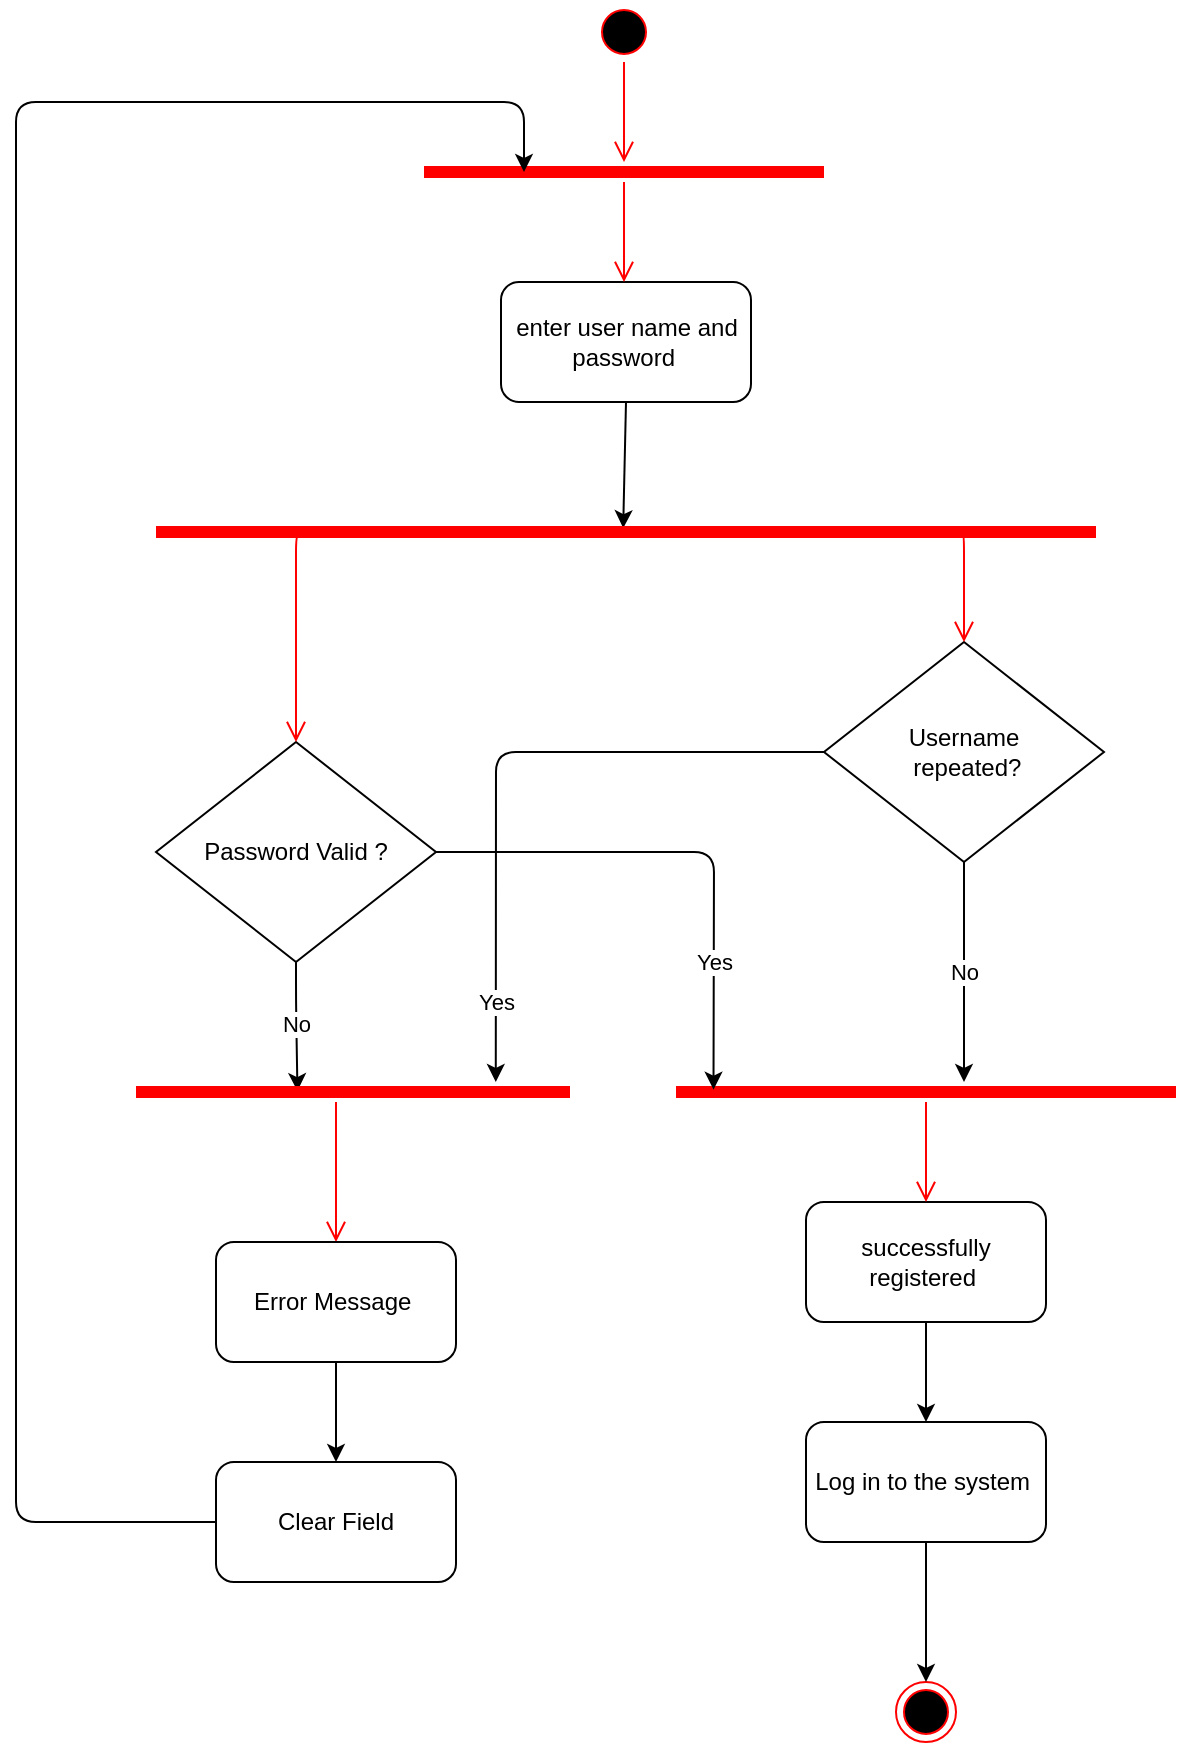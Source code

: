 <mxfile version="13.9.9" type="device"><diagram id="QMwD3RcpPJ7rpiHCDOo0" name="Page-1"><mxGraphModel dx="1126" dy="513" grid="1" gridSize="10" guides="1" tooltips="1" connect="1" arrows="1" fold="1" page="1" pageScale="1" pageWidth="850" pageHeight="1100" math="0" shadow="0"><root><mxCell id="0"/><mxCell id="1" parent="0"/><mxCell id="6z14z-k8URAKEIRkB4xy-21" value="enter user name and password&amp;nbsp;" style="rounded=1;whiteSpace=wrap;html=1;" parent="1" vertex="1"><mxGeometry x="272.5" y="150" width="125" height="60" as="geometry"/></mxCell><mxCell id="6z14z-k8URAKEIRkB4xy-22" value="Username &lt;br&gt;&amp;nbsp;repeated?" style="rhombus;whiteSpace=wrap;html=1;" parent="1" vertex="1"><mxGeometry x="434" y="330" width="140" height="110" as="geometry"/></mxCell><mxCell id="6z14z-k8URAKEIRkB4xy-23" value="" style="endArrow=classic;html=1;entryX=0.497;entryY=0.309;entryDx=0;entryDy=0;exitX=0.5;exitY=1;exitDx=0;exitDy=0;entryPerimeter=0;" parent="1" source="6z14z-k8URAKEIRkB4xy-21" target="Ki4qa7BaspJR9cn0PC4N-13" edge="1"><mxGeometry width="50" height="50" relative="1" as="geometry"><mxPoint x="330" y="220" as="sourcePoint"/><mxPoint x="320" y="240" as="targetPoint"/><Array as="points"/></mxGeometry></mxCell><mxCell id="6z14z-k8URAKEIRkB4xy-28" value="successfully registered&amp;nbsp;" style="rounded=1;whiteSpace=wrap;html=1;" parent="1" vertex="1"><mxGeometry x="425" y="610" width="120" height="60" as="geometry"/></mxCell><mxCell id="6z14z-k8URAKEIRkB4xy-29" value="No" style="endArrow=classic;html=1;exitX=0.5;exitY=1;exitDx=0;exitDy=0;entryX=0.576;entryY=0;entryDx=0;entryDy=0;entryPerimeter=0;" parent="1" source="6z14z-k8URAKEIRkB4xy-22" target="Ki4qa7BaspJR9cn0PC4N-10" edge="1"><mxGeometry width="50" height="50" relative="1" as="geometry"><mxPoint x="290" y="440" as="sourcePoint"/><mxPoint x="530" y="573" as="targetPoint"/><Array as="points"/></mxGeometry></mxCell><mxCell id="6z14z-k8URAKEIRkB4xy-30" value="Log in to the system&amp;nbsp;" style="rounded=1;whiteSpace=wrap;html=1;" parent="1" vertex="1"><mxGeometry x="425" y="720" width="120" height="60" as="geometry"/></mxCell><mxCell id="6z14z-k8URAKEIRkB4xy-31" value="" style="endArrow=classic;html=1;exitX=0.5;exitY=1;exitDx=0;exitDy=0;entryX=0.5;entryY=0;entryDx=0;entryDy=0;" parent="1" source="6z14z-k8URAKEIRkB4xy-28" target="6z14z-k8URAKEIRkB4xy-30" edge="1"><mxGeometry width="50" height="50" relative="1" as="geometry"><mxPoint x="275" y="575" as="sourcePoint"/><mxPoint x="325" y="525" as="targetPoint"/></mxGeometry></mxCell><mxCell id="6z14z-k8URAKEIRkB4xy-32" value="" style="ellipse;html=1;shape=endState;fillColor=#000000;strokeColor=#ff0000;" parent="1" vertex="1"><mxGeometry x="470" y="850" width="30" height="30" as="geometry"/></mxCell><mxCell id="6z14z-k8URAKEIRkB4xy-33" value="" style="endArrow=classic;html=1;exitX=0.5;exitY=1;exitDx=0;exitDy=0;entryX=0.5;entryY=0;entryDx=0;entryDy=0;" parent="1" source="6z14z-k8URAKEIRkB4xy-30" target="6z14z-k8URAKEIRkB4xy-32" edge="1"><mxGeometry width="50" height="50" relative="1" as="geometry"><mxPoint x="290" y="720" as="sourcePoint"/><mxPoint x="340" y="670" as="targetPoint"/></mxGeometry></mxCell><mxCell id="Ki4qa7BaspJR9cn0PC4N-3" value="&lt;span&gt;Password Valid ?&lt;/span&gt;" style="rhombus;whiteSpace=wrap;html=1;" vertex="1" parent="1"><mxGeometry x="100" y="380" width="140" height="110" as="geometry"/></mxCell><mxCell id="Ki4qa7BaspJR9cn0PC4N-4" value="" style="shape=line;html=1;strokeWidth=6;strokeColor=#ff0000;" vertex="1" parent="1"><mxGeometry x="234" y="90" width="200" height="10" as="geometry"/></mxCell><mxCell id="Ki4qa7BaspJR9cn0PC4N-5" value="" style="edgeStyle=orthogonalEdgeStyle;html=1;verticalAlign=bottom;endArrow=open;endSize=8;strokeColor=#ff0000;" edge="1" source="Ki4qa7BaspJR9cn0PC4N-4" parent="1"><mxGeometry relative="1" as="geometry"><mxPoint x="334" y="150" as="targetPoint"/></mxGeometry></mxCell><mxCell id="Ki4qa7BaspJR9cn0PC4N-6" value="" style="ellipse;html=1;shape=startState;fillColor=#000000;strokeColor=#ff0000;" vertex="1" parent="1"><mxGeometry x="319" y="10" width="30" height="30" as="geometry"/></mxCell><mxCell id="Ki4qa7BaspJR9cn0PC4N-7" value="" style="edgeStyle=orthogonalEdgeStyle;html=1;verticalAlign=bottom;endArrow=open;endSize=8;strokeColor=#ff0000;" edge="1" source="Ki4qa7BaspJR9cn0PC4N-6" parent="1" target="Ki4qa7BaspJR9cn0PC4N-4"><mxGeometry relative="1" as="geometry"><mxPoint x="335" y="70" as="targetPoint"/></mxGeometry></mxCell><mxCell id="Ki4qa7BaspJR9cn0PC4N-9" value="No" style="endArrow=classic;html=1;exitX=0.5;exitY=1;exitDx=0;exitDy=0;entryX=0.372;entryY=0.455;entryDx=0;entryDy=0;entryPerimeter=0;" edge="1" parent="1" source="Ki4qa7BaspJR9cn0PC4N-3" target="Ki4qa7BaspJR9cn0PC4N-17"><mxGeometry x="-0.044" width="50" height="50" relative="1" as="geometry"><mxPoint x="344" y="390" as="sourcePoint"/><mxPoint x="120" y="50" as="targetPoint"/><Array as="points"><mxPoint x="170" y="510"/></Array><mxPoint as="offset"/></mxGeometry></mxCell><mxCell id="Ki4qa7BaspJR9cn0PC4N-10" value="" style="shape=line;html=1;strokeWidth=6;strokeColor=#ff0000;" vertex="1" parent="1"><mxGeometry x="360" y="550" width="250" height="10" as="geometry"/></mxCell><mxCell id="Ki4qa7BaspJR9cn0PC4N-11" value="" style="edgeStyle=orthogonalEdgeStyle;html=1;verticalAlign=bottom;endArrow=open;endSize=8;strokeColor=#ff0000;entryX=0.5;entryY=0;entryDx=0;entryDy=0;" edge="1" source="Ki4qa7BaspJR9cn0PC4N-10" parent="1" target="6z14z-k8URAKEIRkB4xy-28"><mxGeometry relative="1" as="geometry"><mxPoint x="325" y="560" as="targetPoint"/></mxGeometry></mxCell><mxCell id="Ki4qa7BaspJR9cn0PC4N-12" value="Yes" style="endArrow=classic;html=1;exitX=1;exitY=0.5;exitDx=0;exitDy=0;entryX=0.075;entryY=0.382;entryDx=0;entryDy=0;entryPerimeter=0;" edge="1" parent="1" source="Ki4qa7BaspJR9cn0PC4N-3" target="Ki4qa7BaspJR9cn0PC4N-10"><mxGeometry x="0.505" width="50" height="50" relative="1" as="geometry"><mxPoint x="540" y="520" as="sourcePoint"/><mxPoint x="540" y="583" as="targetPoint"/><Array as="points"><mxPoint x="379" y="435"/></Array><mxPoint as="offset"/></mxGeometry></mxCell><mxCell id="Ki4qa7BaspJR9cn0PC4N-13" value="" style="shape=line;html=1;strokeWidth=6;strokeColor=#ff0000;" vertex="1" parent="1"><mxGeometry x="100" y="270" width="470" height="10" as="geometry"/></mxCell><mxCell id="Ki4qa7BaspJR9cn0PC4N-14" value="" style="edgeStyle=orthogonalEdgeStyle;html=1;verticalAlign=bottom;endArrow=open;endSize=8;strokeColor=#ff0000;exitX=0.158;exitY=0.455;exitDx=0;exitDy=0;exitPerimeter=0;" edge="1" source="Ki4qa7BaspJR9cn0PC4N-13" parent="1" target="Ki4qa7BaspJR9cn0PC4N-3"><mxGeometry relative="1" as="geometry"><mxPoint x="335" y="350" as="targetPoint"/><Array as="points"><mxPoint x="170" y="275"/></Array></mxGeometry></mxCell><mxCell id="Ki4qa7BaspJR9cn0PC4N-15" value="" style="edgeStyle=orthogonalEdgeStyle;html=1;verticalAlign=bottom;endArrow=open;endSize=8;strokeColor=#ff0000;exitX=0.855;exitY=0.455;exitDx=0;exitDy=0;exitPerimeter=0;" edge="1" parent="1" source="Ki4qa7BaspJR9cn0PC4N-13" target="6z14z-k8URAKEIRkB4xy-22"><mxGeometry relative="1" as="geometry"><mxPoint x="180" y="370" as="targetPoint"/><mxPoint x="184.26" y="284.55" as="sourcePoint"/><Array as="points"><mxPoint x="504" y="275"/></Array></mxGeometry></mxCell><mxCell id="Ki4qa7BaspJR9cn0PC4N-17" value="" style="shape=line;html=1;strokeWidth=6;strokeColor=#ff0000;" vertex="1" parent="1"><mxGeometry x="90" y="550" width="217" height="10" as="geometry"/></mxCell><mxCell id="Ki4qa7BaspJR9cn0PC4N-18" value="" style="edgeStyle=orthogonalEdgeStyle;html=1;verticalAlign=bottom;endArrow=open;endSize=8;strokeColor=#ff0000;" edge="1" source="Ki4qa7BaspJR9cn0PC4N-17" parent="1"><mxGeometry relative="1" as="geometry"><mxPoint x="190" y="630" as="targetPoint"/><Array as="points"><mxPoint x="190" y="580"/><mxPoint x="190" y="580"/></Array></mxGeometry></mxCell><mxCell id="Ki4qa7BaspJR9cn0PC4N-19" value="Yes" style="endArrow=classic;html=1;exitX=0;exitY=0.5;exitDx=0;exitDy=0;entryX=0.829;entryY=0;entryDx=0;entryDy=0;entryPerimeter=0;" edge="1" parent="1" source="6z14z-k8URAKEIRkB4xy-22" target="Ki4qa7BaspJR9cn0PC4N-17"><mxGeometry x="0.757" width="50" height="50" relative="1" as="geometry"><mxPoint x="250" y="370" as="sourcePoint"/><mxPoint x="300" y="320" as="targetPoint"/><Array as="points"><mxPoint x="270" y="385"/></Array><mxPoint as="offset"/></mxGeometry></mxCell><mxCell id="Ki4qa7BaspJR9cn0PC4N-20" value="Error Message&amp;nbsp;" style="rounded=1;whiteSpace=wrap;html=1;" vertex="1" parent="1"><mxGeometry x="130" y="630" width="120" height="60" as="geometry"/></mxCell><mxCell id="Ki4qa7BaspJR9cn0PC4N-21" value="Clear Field" style="rounded=1;whiteSpace=wrap;html=1;" vertex="1" parent="1"><mxGeometry x="130" y="740" width="120" height="60" as="geometry"/></mxCell><mxCell id="Ki4qa7BaspJR9cn0PC4N-22" value="" style="endArrow=classic;html=1;exitX=0.5;exitY=1;exitDx=0;exitDy=0;" edge="1" parent="1" source="Ki4qa7BaspJR9cn0PC4N-20" target="Ki4qa7BaspJR9cn0PC4N-21"><mxGeometry width="50" height="50" relative="1" as="geometry"><mxPoint x="40" y="720" as="sourcePoint"/><mxPoint x="90" y="670" as="targetPoint"/></mxGeometry></mxCell><mxCell id="Ki4qa7BaspJR9cn0PC4N-24" value="" style="endArrow=classic;html=1;exitX=0;exitY=0.5;exitDx=0;exitDy=0;entryX=0.25;entryY=0.5;entryDx=0;entryDy=0;entryPerimeter=0;" edge="1" parent="1" source="Ki4qa7BaspJR9cn0PC4N-21" target="Ki4qa7BaspJR9cn0PC4N-4"><mxGeometry width="50" height="50" relative="1" as="geometry"><mxPoint x="40" y="820" as="sourcePoint"/><mxPoint x="150" y="50" as="targetPoint"/><Array as="points"><mxPoint x="30" y="770"/><mxPoint x="30" y="60"/><mxPoint x="284" y="60"/></Array></mxGeometry></mxCell></root></mxGraphModel></diagram></mxfile>